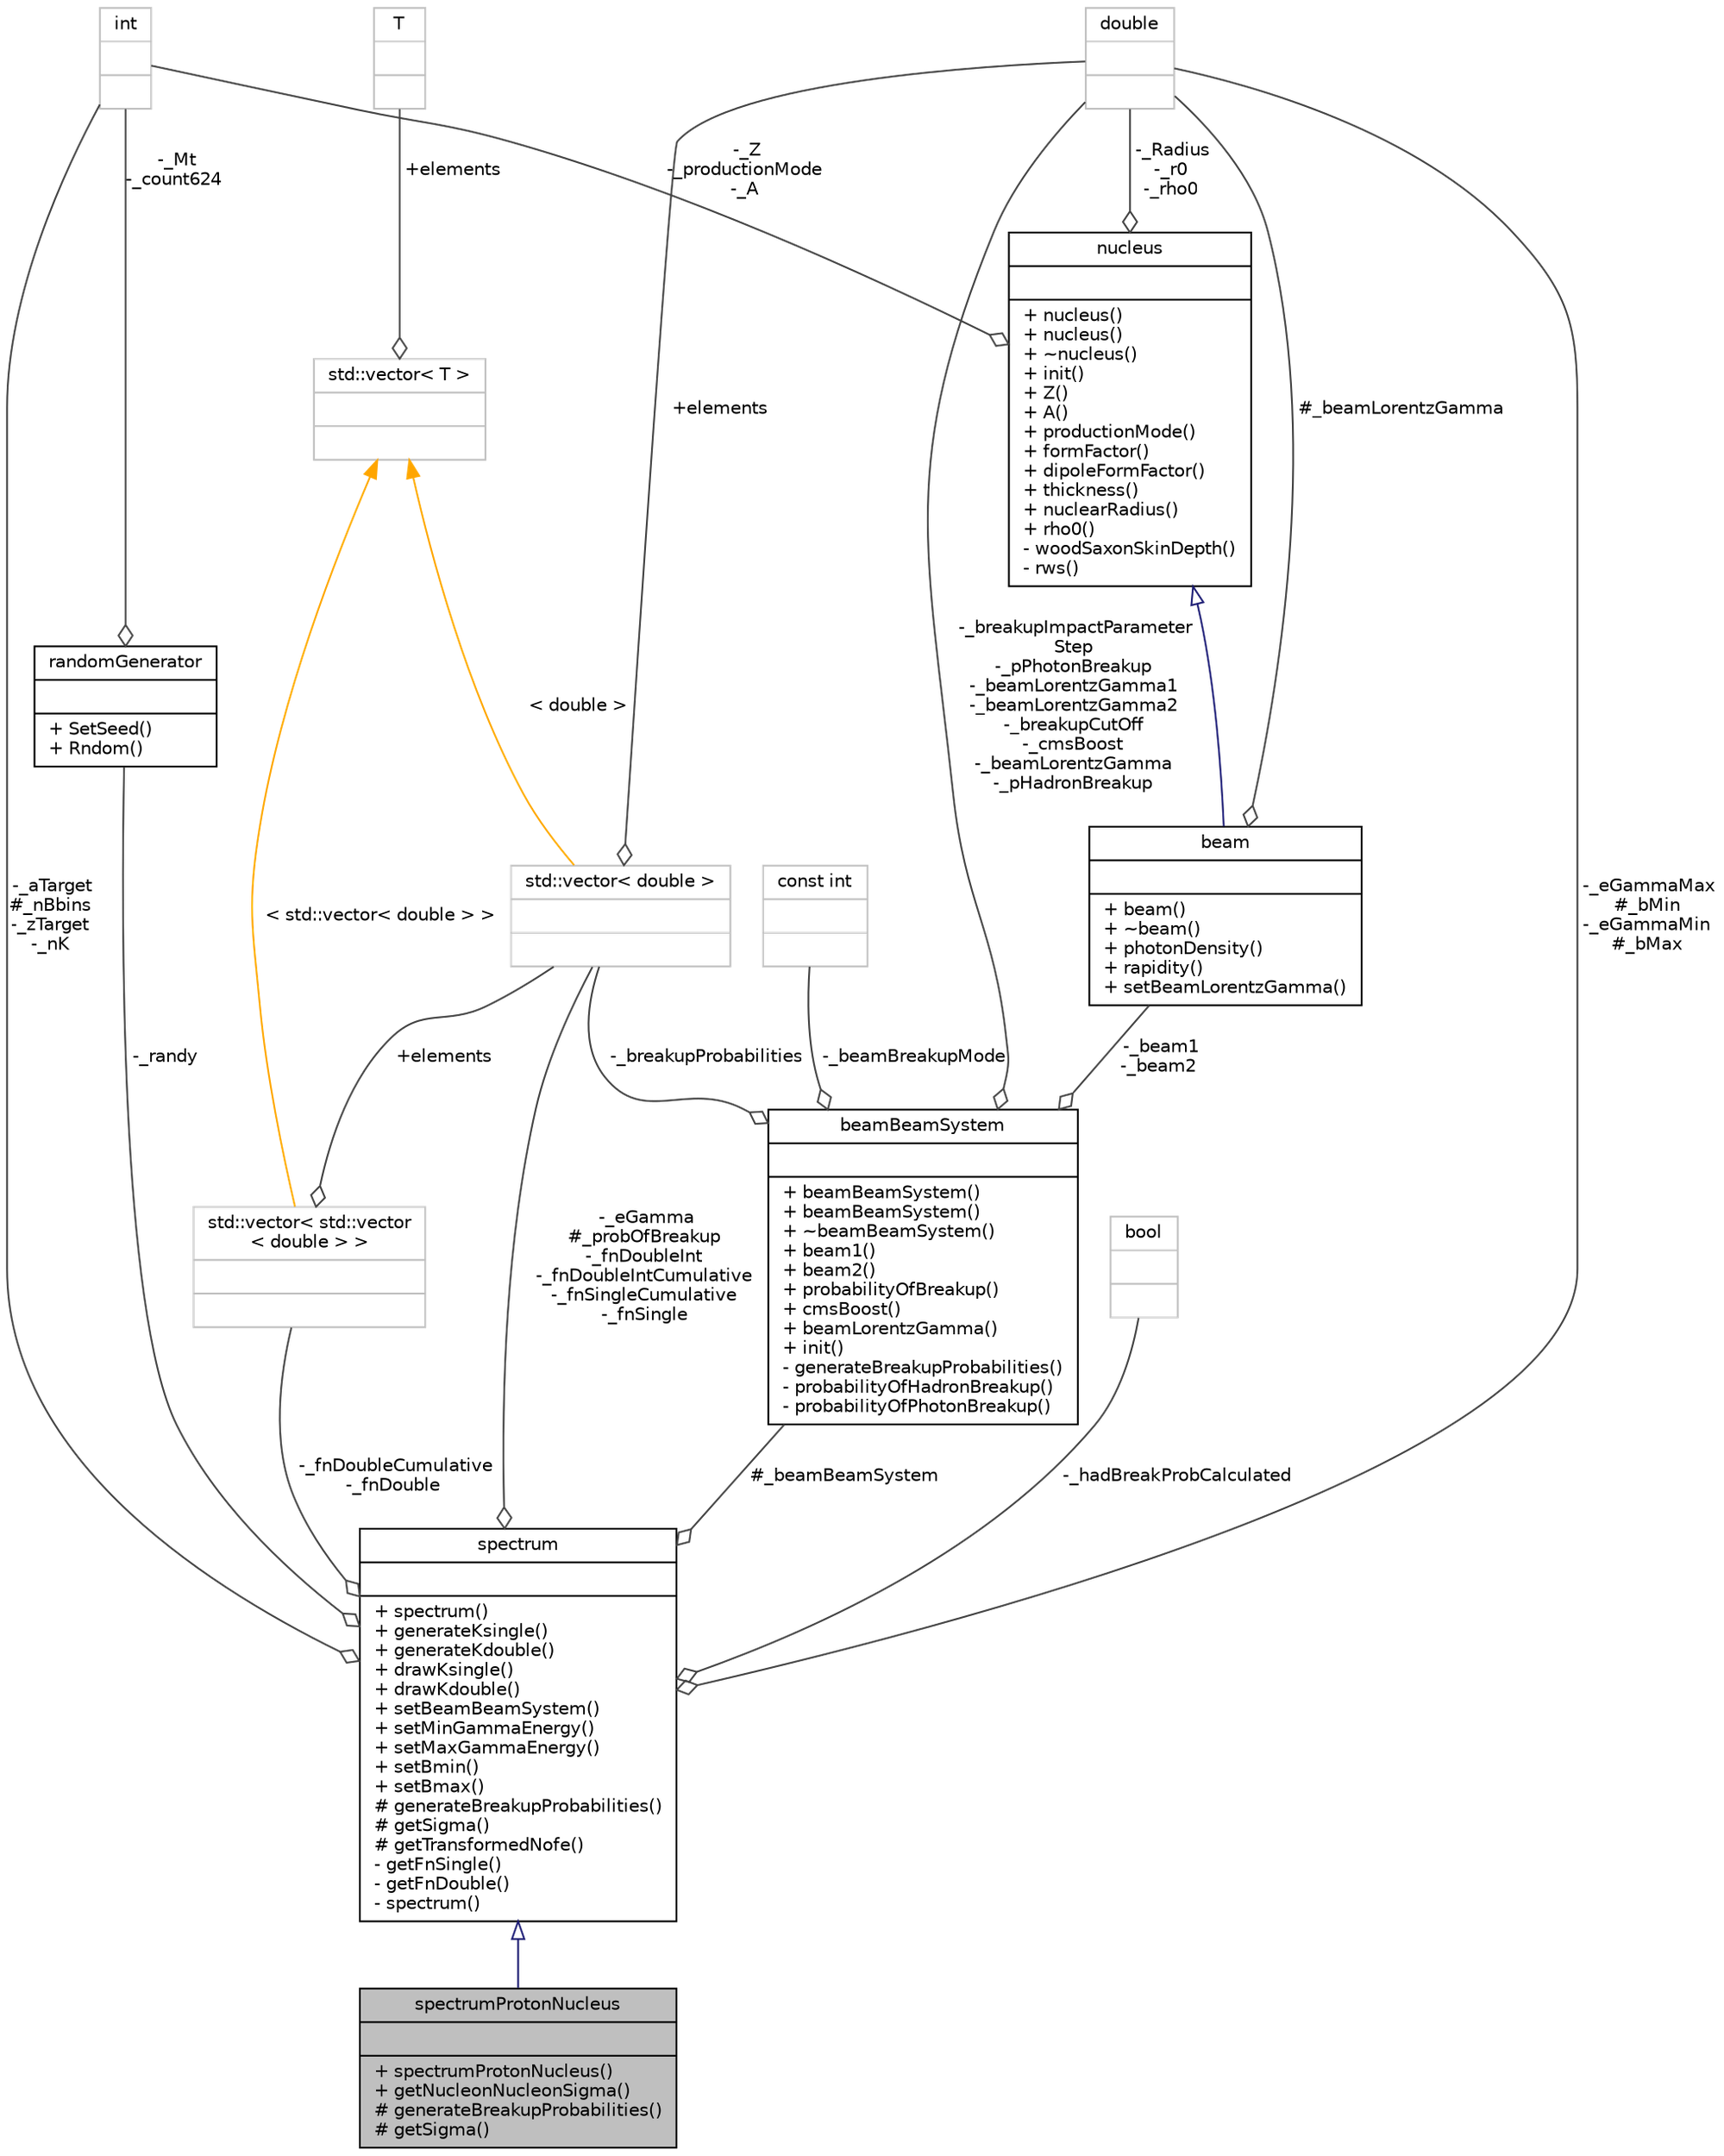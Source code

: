 digraph "spectrumProtonNucleus"
{
 // LATEX_PDF_SIZE
  bgcolor="transparent";
  edge [fontname="Helvetica",fontsize="10",labelfontname="Helvetica",labelfontsize="10"];
  node [fontname="Helvetica",fontsize="10",shape=record];
  Node2 [label="{spectrumProtonNucleus\n||+ spectrumProtonNucleus()\l+ getNucleonNucleonSigma()\l# generateBreakupProbabilities()\l# getSigma()\l}",height=0.2,width=0.4,color="black", fillcolor="grey75", style="filled", fontcolor="black",tooltip=" "];
  Node3 -> Node2 [dir="back",color="midnightblue",fontsize="10",style="solid",arrowtail="onormal",fontname="Helvetica"];
  Node3 [label="{spectrum\n||+ spectrum()\l+ generateKsingle()\l+ generateKdouble()\l+ drawKsingle()\l+ drawKdouble()\l+ setBeamBeamSystem()\l+ setMinGammaEnergy()\l+ setMaxGammaEnergy()\l+ setBmin()\l+ setBmax()\l# generateBreakupProbabilities()\l# getSigma()\l# getTransformedNofe()\l- getFnSingle()\l- getFnDouble()\l- spectrum()\l}",height=0.2,width=0.4,color="black",URL="$classspectrum.html",tooltip=" "];
  Node4 -> Node3 [color="grey25",fontsize="10",style="solid",label=" -_eGammaMax\n#_bMin\n-_eGammaMin\n#_bMax" ,arrowhead="odiamond",fontname="Helvetica"];
  Node4 [label="{double\n||}",height=0.2,width=0.4,color="grey75",tooltip=" "];
  Node5 -> Node3 [color="grey25",fontsize="10",style="solid",label=" -_randy" ,arrowhead="odiamond",fontname="Helvetica"];
  Node5 [label="{randomGenerator\n||+ SetSeed()\l+ Rndom()\l}",height=0.2,width=0.4,color="black",URL="$classrandomGenerator.html",tooltip=" "];
  Node6 -> Node5 [color="grey25",fontsize="10",style="solid",label=" -_Mt\n-_count624" ,arrowhead="odiamond",fontname="Helvetica"];
  Node6 [label="{int\n||}",height=0.2,width=0.4,color="grey75",tooltip=" "];
  Node7 -> Node3 [color="grey25",fontsize="10",style="solid",label=" -_fnDoubleCumulative\n-_fnDouble" ,arrowhead="odiamond",fontname="Helvetica"];
  Node7 [label="{std::vector\< std::vector\l\< double \> \>\n||}",height=0.2,width=0.4,color="grey75",tooltip=" "];
  Node8 -> Node7 [color="grey25",fontsize="10",style="solid",label=" +elements" ,arrowhead="odiamond",fontname="Helvetica"];
  Node8 [label="{std::vector\< double \>\n||}",height=0.2,width=0.4,color="grey75",tooltip=" "];
  Node4 -> Node8 [color="grey25",fontsize="10",style="solid",label=" +elements" ,arrowhead="odiamond",fontname="Helvetica"];
  Node9 -> Node8 [dir="back",color="orange",fontsize="10",style="solid",label=" \< double \>" ,fontname="Helvetica"];
  Node9 [label="{std::vector\< T \>\n||}",height=0.2,width=0.4,color="grey75",tooltip="STL class."];
  Node10 -> Node9 [color="grey25",fontsize="10",style="solid",label=" +elements" ,arrowhead="odiamond",fontname="Helvetica"];
  Node10 [label="{T\n||}",height=0.2,width=0.4,color="grey75",tooltip=" "];
  Node9 -> Node7 [dir="back",color="orange",fontsize="10",style="solid",label=" \< std::vector\< double \> \>" ,fontname="Helvetica"];
  Node6 -> Node3 [color="grey25",fontsize="10",style="solid",label=" -_aTarget\n#_nBbins\n-_zTarget\n-_nK" ,arrowhead="odiamond",fontname="Helvetica"];
  Node11 -> Node3 [color="grey25",fontsize="10",style="solid",label=" -_hadBreakProbCalculated" ,arrowhead="odiamond",fontname="Helvetica"];
  Node11 [label="{bool\n||}",height=0.2,width=0.4,color="grey75",tooltip=" "];
  Node12 -> Node3 [color="grey25",fontsize="10",style="solid",label=" #_beamBeamSystem" ,arrowhead="odiamond",fontname="Helvetica"];
  Node12 [label="{beamBeamSystem\n||+ beamBeamSystem()\l+ beamBeamSystem()\l+ ~beamBeamSystem()\l+ beam1()\l+ beam2()\l+ probabilityOfBreakup()\l+ cmsBoost()\l+ beamLorentzGamma()\l+ init()\l- generateBreakupProbabilities()\l- probabilityOfHadronBreakup()\l- probabilityOfPhotonBreakup()\l}",height=0.2,width=0.4,color="black",URL="$classbeamBeamSystem.html",tooltip=" "];
  Node4 -> Node12 [color="grey25",fontsize="10",style="solid",label=" -_breakupImpactParameter\lStep\n-_pPhotonBreakup\n-_beamLorentzGamma1\n-_beamLorentzGamma2\n-_breakupCutOff\n-_cmsBoost\n-_beamLorentzGamma\n-_pHadronBreakup" ,arrowhead="odiamond",fontname="Helvetica"];
  Node13 -> Node12 [color="grey25",fontsize="10",style="solid",label=" -_beamBreakupMode" ,arrowhead="odiamond",fontname="Helvetica"];
  Node13 [label="{const int\n||}",height=0.2,width=0.4,color="grey75",tooltip=" "];
  Node14 -> Node12 [color="grey25",fontsize="10",style="solid",label=" -_beam1\n-_beam2" ,arrowhead="odiamond",fontname="Helvetica"];
  Node14 [label="{beam\n||+ beam()\l+ ~beam()\l+ photonDensity()\l+ rapidity()\l+ setBeamLorentzGamma()\l}",height=0.2,width=0.4,color="black",URL="$classbeam.html",tooltip=" "];
  Node15 -> Node14 [dir="back",color="midnightblue",fontsize="10",style="solid",arrowtail="onormal",fontname="Helvetica"];
  Node15 [label="{nucleus\n||+ nucleus()\l+ nucleus()\l+ ~nucleus()\l+ init()\l+ Z()\l+ A()\l+ productionMode()\l+ formFactor()\l+ dipoleFormFactor()\l+ thickness()\l+ nuclearRadius()\l+ rho0()\l- woodSaxonSkinDepth()\l- rws()\l}",height=0.2,width=0.4,color="black",URL="$classnucleus.html",tooltip=" "];
  Node4 -> Node15 [color="grey25",fontsize="10",style="solid",label=" -_Radius\n-_r0\n-_rho0" ,arrowhead="odiamond",fontname="Helvetica"];
  Node6 -> Node15 [color="grey25",fontsize="10",style="solid",label=" -_Z\n-_productionMode\n-_A" ,arrowhead="odiamond",fontname="Helvetica"];
  Node4 -> Node14 [color="grey25",fontsize="10",style="solid",label=" #_beamLorentzGamma" ,arrowhead="odiamond",fontname="Helvetica"];
  Node8 -> Node12 [color="grey25",fontsize="10",style="solid",label=" -_breakupProbabilities" ,arrowhead="odiamond",fontname="Helvetica"];
  Node8 -> Node3 [color="grey25",fontsize="10",style="solid",label=" -_eGamma\n#_probOfBreakup\n-_fnDoubleInt\n-_fnDoubleIntCumulative\n-_fnSingleCumulative\n-_fnSingle" ,arrowhead="odiamond",fontname="Helvetica"];
}
